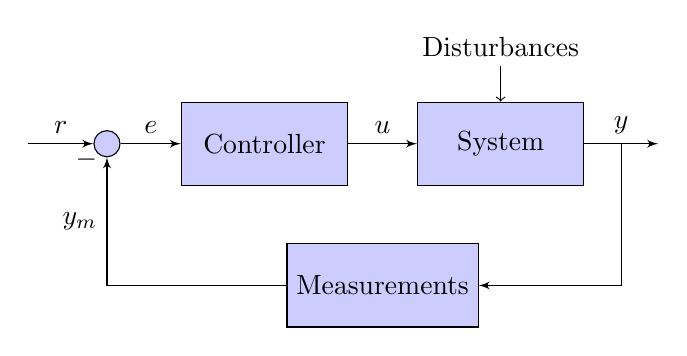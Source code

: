 [auto, node distance=2cm,>=latex']
\tikzstyle{block} = [draw, fill=blue!20, rectangle,
                     minimum height=3em, minimum width=6em]
\tikzstyle{sum} = [draw, fill=blue!20, circle, node distance=1cm]
\tikzstyle{input} = [coordinate]
\tikzstyle{output} = [coordinate]
\tikzstyle{pinstyle} = [pin edge={to-,thin,black}]
% placing the blocks
\node [input, name=input] {};
\node [sum, right of=input] (sum) {};
\node [block, right of=sum] (controller) {Controller};
\node [block, right of=controller, pin={[pinstyle]above:Disturbances},
       node distance=3cm] (system) {System};
% draw an edge between the controller and system block to calculate
% the coordinate -- need it to place the measurement block
\draw [->] (controller) -- node[name=u] {$u$} (system);
\node [output, right of=system] (output) {};
\node [block, below of=u] (measurements) {Measurements};
% once the nodes are placed, connecting them is easy
\draw [draw,->] (input) -- node {$r$} (sum);
\draw [->] (sum) -- node {$e$} (controller);
\draw [->] (system) -- node [name=y] {$y$}(output);
\draw [->] (y) |- (measurements);
\draw [->] (measurements) -| node[pos=0.99] {$-$}
                             node [near end] {$y_m$} (sum);

%Local variables:
% coding: utf-8
% mode: text
% mode: rst
% End:
% vim: fileencoding=utf-8 filetype=tex :

